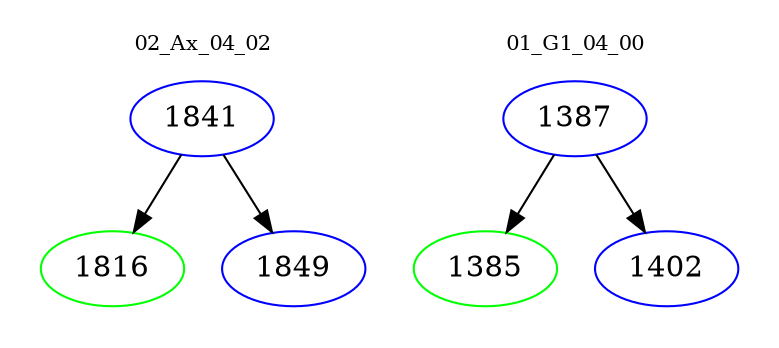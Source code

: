 digraph{
subgraph cluster_0 {
color = white
label = "02_Ax_04_02";
fontsize=10;
T0_1841 [label="1841", color="blue"]
T0_1841 -> T0_1816 [color="black"]
T0_1816 [label="1816", color="green"]
T0_1841 -> T0_1849 [color="black"]
T0_1849 [label="1849", color="blue"]
}
subgraph cluster_1 {
color = white
label = "01_G1_04_00";
fontsize=10;
T1_1387 [label="1387", color="blue"]
T1_1387 -> T1_1385 [color="black"]
T1_1385 [label="1385", color="green"]
T1_1387 -> T1_1402 [color="black"]
T1_1402 [label="1402", color="blue"]
}
}
